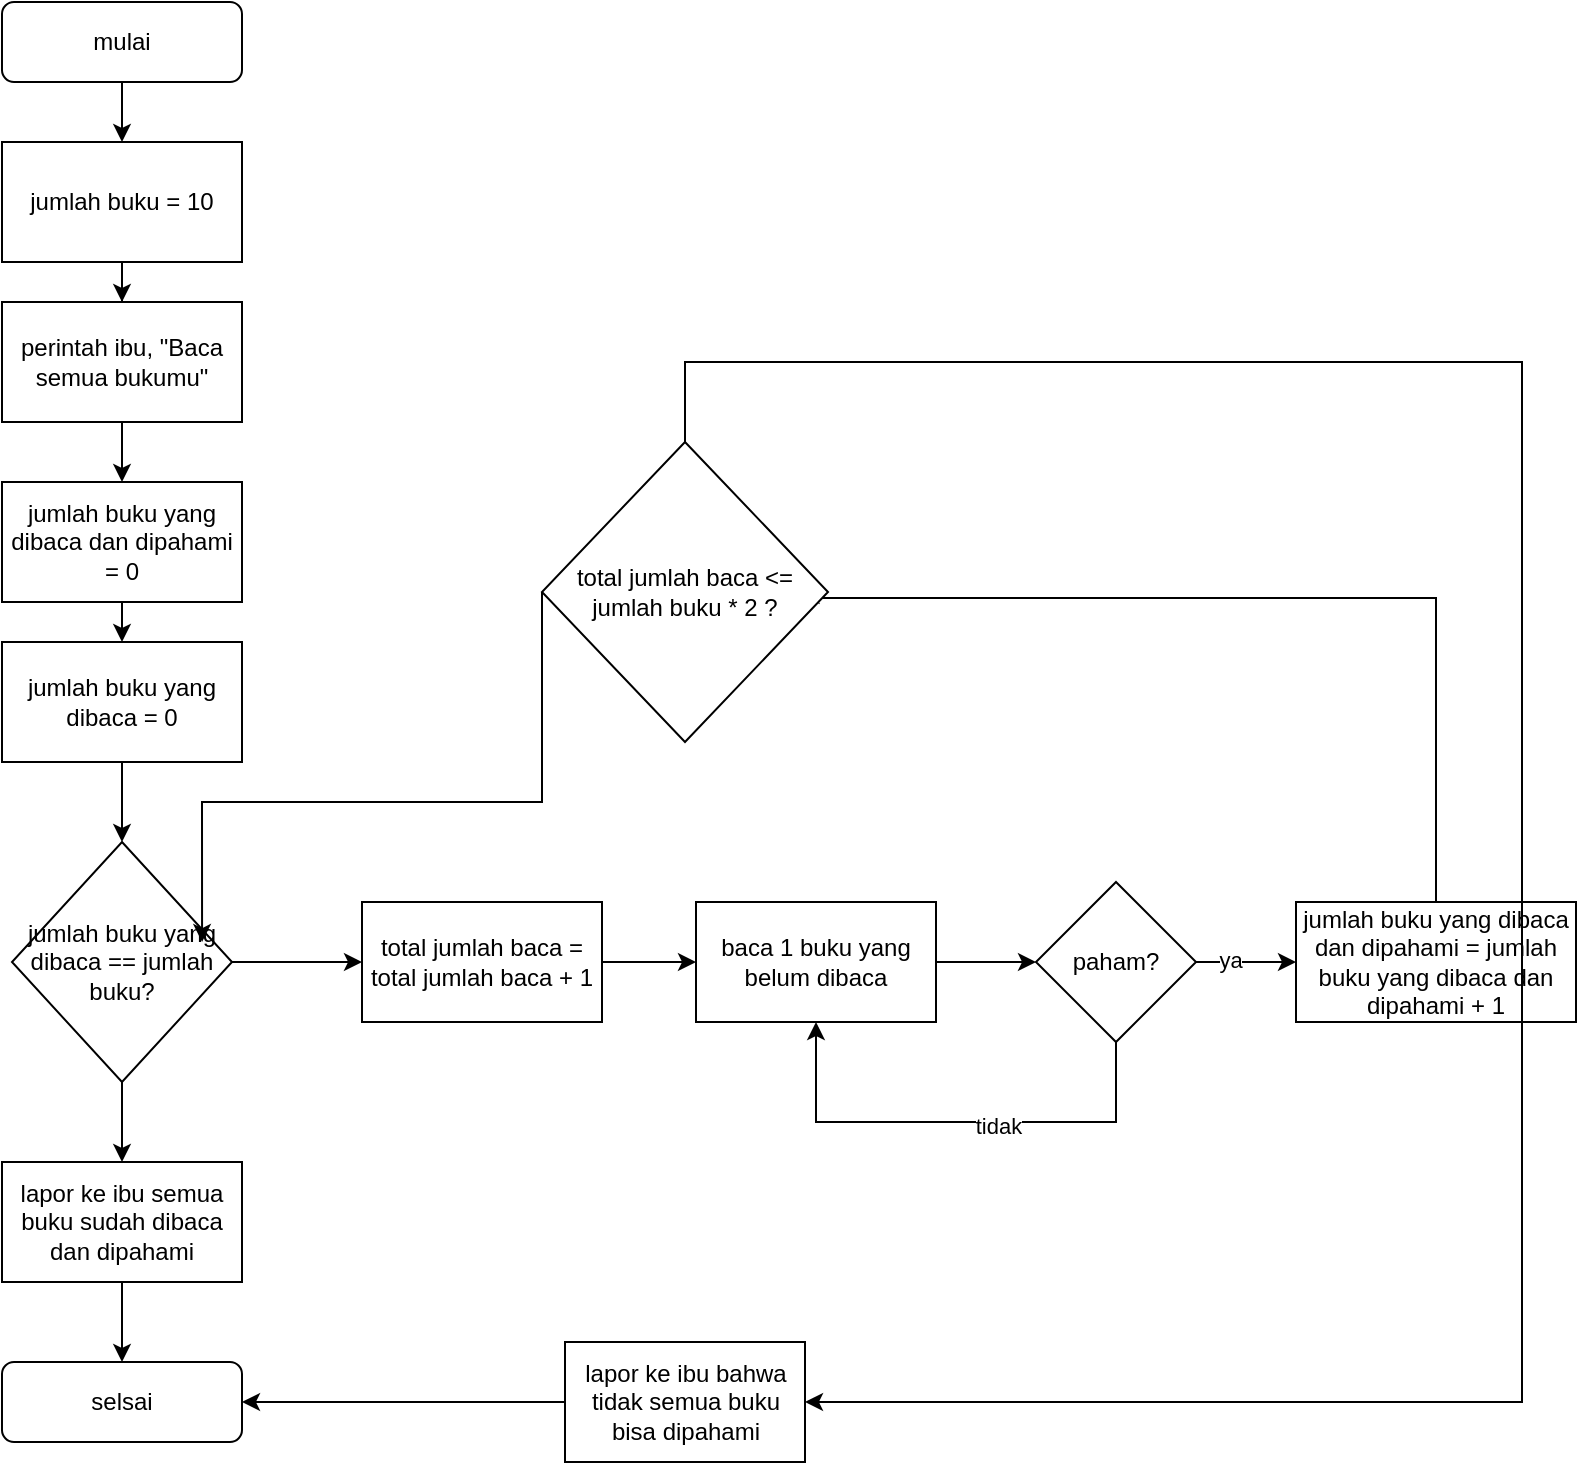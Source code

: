<mxfile version="21.7.2" type="github">
  <diagram id="C5RBs43oDa-KdzZeNtuy" name="Page-1">
    <mxGraphModel dx="1173" dy="595" grid="1" gridSize="10" guides="1" tooltips="1" connect="1" arrows="1" fold="1" page="1" pageScale="1" pageWidth="827" pageHeight="1169" math="0" shadow="0">
      <root>
        <mxCell id="WIyWlLk6GJQsqaUBKTNV-0" />
        <mxCell id="WIyWlLk6GJQsqaUBKTNV-1" parent="WIyWlLk6GJQsqaUBKTNV-0" />
        <mxCell id="QewNPFO5ow3r5f_CmoWt-3" value="" style="edgeStyle=orthogonalEdgeStyle;rounded=0;orthogonalLoop=1;jettySize=auto;html=1;" edge="1" parent="WIyWlLk6GJQsqaUBKTNV-1" source="WIyWlLk6GJQsqaUBKTNV-3" target="QewNPFO5ow3r5f_CmoWt-0">
          <mxGeometry relative="1" as="geometry" />
        </mxCell>
        <mxCell id="WIyWlLk6GJQsqaUBKTNV-3" value="mulai" style="rounded=1;whiteSpace=wrap;html=1;fontSize=12;glass=0;strokeWidth=1;shadow=0;" parent="WIyWlLk6GJQsqaUBKTNV-1" vertex="1">
          <mxGeometry x="40" y="30" width="120" height="40" as="geometry" />
        </mxCell>
        <mxCell id="WIyWlLk6GJQsqaUBKTNV-11" value="selsai" style="rounded=1;whiteSpace=wrap;html=1;fontSize=12;glass=0;strokeWidth=1;shadow=0;" parent="WIyWlLk6GJQsqaUBKTNV-1" vertex="1">
          <mxGeometry x="40" y="710" width="120" height="40" as="geometry" />
        </mxCell>
        <mxCell id="QewNPFO5ow3r5f_CmoWt-4" value="" style="edgeStyle=orthogonalEdgeStyle;rounded=0;orthogonalLoop=1;jettySize=auto;html=1;" edge="1" parent="WIyWlLk6GJQsqaUBKTNV-1" source="QewNPFO5ow3r5f_CmoWt-0" target="QewNPFO5ow3r5f_CmoWt-1">
          <mxGeometry relative="1" as="geometry" />
        </mxCell>
        <mxCell id="QewNPFO5ow3r5f_CmoWt-0" value="jumlah buku = 10" style="rounded=0;whiteSpace=wrap;html=1;" vertex="1" parent="WIyWlLk6GJQsqaUBKTNV-1">
          <mxGeometry x="40" y="100" width="120" height="60" as="geometry" />
        </mxCell>
        <mxCell id="QewNPFO5ow3r5f_CmoWt-25" value="" style="edgeStyle=orthogonalEdgeStyle;rounded=0;orthogonalLoop=1;jettySize=auto;html=1;" edge="1" parent="WIyWlLk6GJQsqaUBKTNV-1" source="QewNPFO5ow3r5f_CmoWt-1">
          <mxGeometry relative="1" as="geometry">
            <mxPoint x="100" y="270" as="targetPoint" />
          </mxGeometry>
        </mxCell>
        <mxCell id="QewNPFO5ow3r5f_CmoWt-1" value="perintah ibu, &quot;Baca semua bukumu&quot;" style="whiteSpace=wrap;html=1;rounded=0;" vertex="1" parent="WIyWlLk6GJQsqaUBKTNV-1">
          <mxGeometry x="40" y="180" width="120" height="60" as="geometry" />
        </mxCell>
        <mxCell id="QewNPFO5ow3r5f_CmoWt-10" value="" style="edgeStyle=orthogonalEdgeStyle;rounded=0;orthogonalLoop=1;jettySize=auto;html=1;" edge="1" parent="WIyWlLk6GJQsqaUBKTNV-1" source="QewNPFO5ow3r5f_CmoWt-5" target="QewNPFO5ow3r5f_CmoWt-7">
          <mxGeometry relative="1" as="geometry" />
        </mxCell>
        <mxCell id="QewNPFO5ow3r5f_CmoWt-5" value="jumlah buku yang dibaca = 0" style="whiteSpace=wrap;html=1;rounded=0;" vertex="1" parent="WIyWlLk6GJQsqaUBKTNV-1">
          <mxGeometry x="40" y="350" width="120" height="60" as="geometry" />
        </mxCell>
        <mxCell id="QewNPFO5ow3r5f_CmoWt-9" value="" style="edgeStyle=orthogonalEdgeStyle;rounded=0;orthogonalLoop=1;jettySize=auto;html=1;" edge="1" parent="WIyWlLk6GJQsqaUBKTNV-1" source="QewNPFO5ow3r5f_CmoWt-7" target="QewNPFO5ow3r5f_CmoWt-8">
          <mxGeometry relative="1" as="geometry" />
        </mxCell>
        <mxCell id="QewNPFO5ow3r5f_CmoWt-12" value="" style="edgeStyle=orthogonalEdgeStyle;rounded=0;orthogonalLoop=1;jettySize=auto;html=1;" edge="1" parent="WIyWlLk6GJQsqaUBKTNV-1" source="QewNPFO5ow3r5f_CmoWt-29" target="QewNPFO5ow3r5f_CmoWt-11">
          <mxGeometry relative="1" as="geometry" />
        </mxCell>
        <mxCell id="QewNPFO5ow3r5f_CmoWt-7" value="jumlah buku yang dibaca == jumlah buku?" style="rhombus;whiteSpace=wrap;html=1;" vertex="1" parent="WIyWlLk6GJQsqaUBKTNV-1">
          <mxGeometry x="45" y="450" width="110" height="120" as="geometry" />
        </mxCell>
        <mxCell id="QewNPFO5ow3r5f_CmoWt-38" value="" style="edgeStyle=orthogonalEdgeStyle;rounded=0;orthogonalLoop=1;jettySize=auto;html=1;" edge="1" parent="WIyWlLk6GJQsqaUBKTNV-1" source="QewNPFO5ow3r5f_CmoWt-8" target="WIyWlLk6GJQsqaUBKTNV-11">
          <mxGeometry relative="1" as="geometry" />
        </mxCell>
        <mxCell id="QewNPFO5ow3r5f_CmoWt-8" value="lapor ke ibu semua buku sudah dibaca dan dipahami" style="whiteSpace=wrap;html=1;" vertex="1" parent="WIyWlLk6GJQsqaUBKTNV-1">
          <mxGeometry x="40" y="610" width="120" height="60" as="geometry" />
        </mxCell>
        <mxCell id="QewNPFO5ow3r5f_CmoWt-14" value="" style="edgeStyle=orthogonalEdgeStyle;rounded=0;orthogonalLoop=1;jettySize=auto;html=1;entryX=0;entryY=0.5;entryDx=0;entryDy=0;" edge="1" parent="WIyWlLk6GJQsqaUBKTNV-1" source="QewNPFO5ow3r5f_CmoWt-11" target="QewNPFO5ow3r5f_CmoWt-19">
          <mxGeometry relative="1" as="geometry" />
        </mxCell>
        <mxCell id="QewNPFO5ow3r5f_CmoWt-11" value="baca 1 buku yang belum dibaca" style="whiteSpace=wrap;html=1;" vertex="1" parent="WIyWlLk6GJQsqaUBKTNV-1">
          <mxGeometry x="387" y="480" width="120" height="60" as="geometry" />
        </mxCell>
        <mxCell id="QewNPFO5ow3r5f_CmoWt-32" style="edgeStyle=orthogonalEdgeStyle;rounded=0;orthogonalLoop=1;jettySize=auto;html=1;exitX=0.5;exitY=0;exitDx=0;exitDy=0;entryX=0.94;entryY=0.479;entryDx=0;entryDy=0;entryPerimeter=0;" edge="1" parent="WIyWlLk6GJQsqaUBKTNV-1" source="QewNPFO5ow3r5f_CmoWt-13" target="QewNPFO5ow3r5f_CmoWt-31">
          <mxGeometry relative="1" as="geometry">
            <Array as="points">
              <mxPoint x="757" y="328" />
            </Array>
          </mxGeometry>
        </mxCell>
        <mxCell id="QewNPFO5ow3r5f_CmoWt-13" value="jumlah buku yang dibaca dan dipahami = jumlah buku yang dibaca dan dipahami + 1" style="whiteSpace=wrap;html=1;" vertex="1" parent="WIyWlLk6GJQsqaUBKTNV-1">
          <mxGeometry x="687" y="480" width="140" height="60" as="geometry" />
        </mxCell>
        <mxCell id="QewNPFO5ow3r5f_CmoWt-20" value="" style="edgeStyle=orthogonalEdgeStyle;rounded=0;orthogonalLoop=1;jettySize=auto;html=1;" edge="1" parent="WIyWlLk6GJQsqaUBKTNV-1" source="QewNPFO5ow3r5f_CmoWt-19" target="QewNPFO5ow3r5f_CmoWt-13">
          <mxGeometry relative="1" as="geometry" />
        </mxCell>
        <mxCell id="QewNPFO5ow3r5f_CmoWt-23" value="ya" style="edgeLabel;html=1;align=center;verticalAlign=middle;resizable=0;points=[];" vertex="1" connectable="0" parent="QewNPFO5ow3r5f_CmoWt-20">
          <mxGeometry x="-0.32" y="1" relative="1" as="geometry">
            <mxPoint as="offset" />
          </mxGeometry>
        </mxCell>
        <mxCell id="QewNPFO5ow3r5f_CmoWt-21" style="edgeStyle=orthogonalEdgeStyle;rounded=0;orthogonalLoop=1;jettySize=auto;html=1;entryX=0.5;entryY=1;entryDx=0;entryDy=0;" edge="1" parent="WIyWlLk6GJQsqaUBKTNV-1" source="QewNPFO5ow3r5f_CmoWt-19" target="QewNPFO5ow3r5f_CmoWt-11">
          <mxGeometry relative="1" as="geometry">
            <Array as="points">
              <mxPoint x="597" y="590" />
              <mxPoint x="447" y="590" />
            </Array>
          </mxGeometry>
        </mxCell>
        <mxCell id="QewNPFO5ow3r5f_CmoWt-22" value="tidak" style="edgeLabel;html=1;align=center;verticalAlign=middle;resizable=0;points=[];" vertex="1" connectable="0" parent="QewNPFO5ow3r5f_CmoWt-21">
          <mxGeometry x="-0.17" y="2" relative="1" as="geometry">
            <mxPoint as="offset" />
          </mxGeometry>
        </mxCell>
        <mxCell id="QewNPFO5ow3r5f_CmoWt-19" value="paham?" style="rhombus;whiteSpace=wrap;html=1;" vertex="1" parent="WIyWlLk6GJQsqaUBKTNV-1">
          <mxGeometry x="557" y="470" width="80" height="80" as="geometry" />
        </mxCell>
        <mxCell id="QewNPFO5ow3r5f_CmoWt-26" style="edgeStyle=orthogonalEdgeStyle;rounded=0;orthogonalLoop=1;jettySize=auto;html=1;exitX=0.5;exitY=1;exitDx=0;exitDy=0;entryX=0.5;entryY=0;entryDx=0;entryDy=0;" edge="1" parent="WIyWlLk6GJQsqaUBKTNV-1" target="QewNPFO5ow3r5f_CmoWt-5">
          <mxGeometry relative="1" as="geometry">
            <mxPoint x="100" y="330" as="sourcePoint" />
          </mxGeometry>
        </mxCell>
        <mxCell id="QewNPFO5ow3r5f_CmoWt-28" value="jumlah buku yang dibaca dan dipahami = 0" style="rounded=0;whiteSpace=wrap;html=1;" vertex="1" parent="WIyWlLk6GJQsqaUBKTNV-1">
          <mxGeometry x="40" y="270" width="120" height="60" as="geometry" />
        </mxCell>
        <mxCell id="QewNPFO5ow3r5f_CmoWt-30" value="" style="edgeStyle=orthogonalEdgeStyle;rounded=0;orthogonalLoop=1;jettySize=auto;html=1;" edge="1" parent="WIyWlLk6GJQsqaUBKTNV-1" source="QewNPFO5ow3r5f_CmoWt-7" target="QewNPFO5ow3r5f_CmoWt-29">
          <mxGeometry relative="1" as="geometry">
            <mxPoint x="155" y="510" as="sourcePoint" />
            <mxPoint x="387" y="510" as="targetPoint" />
          </mxGeometry>
        </mxCell>
        <mxCell id="QewNPFO5ow3r5f_CmoWt-29" value="total jumlah baca = total jumlah baca + 1" style="rounded=0;whiteSpace=wrap;html=1;" vertex="1" parent="WIyWlLk6GJQsqaUBKTNV-1">
          <mxGeometry x="220" y="480" width="120" height="60" as="geometry" />
        </mxCell>
        <mxCell id="QewNPFO5ow3r5f_CmoWt-34" style="edgeStyle=orthogonalEdgeStyle;rounded=0;orthogonalLoop=1;jettySize=auto;html=1;exitX=0;exitY=0.5;exitDx=0;exitDy=0;entryX=0.864;entryY=0.417;entryDx=0;entryDy=0;entryPerimeter=0;" edge="1" parent="WIyWlLk6GJQsqaUBKTNV-1" source="QewNPFO5ow3r5f_CmoWt-31" target="QewNPFO5ow3r5f_CmoWt-7">
          <mxGeometry relative="1" as="geometry">
            <Array as="points">
              <mxPoint x="310" y="430" />
              <mxPoint x="140" y="430" />
            </Array>
          </mxGeometry>
        </mxCell>
        <mxCell id="QewNPFO5ow3r5f_CmoWt-40" style="edgeStyle=orthogonalEdgeStyle;rounded=0;orthogonalLoop=1;jettySize=auto;html=1;entryX=1;entryY=0.5;entryDx=0;entryDy=0;" edge="1" parent="WIyWlLk6GJQsqaUBKTNV-1" source="QewNPFO5ow3r5f_CmoWt-31" target="QewNPFO5ow3r5f_CmoWt-35">
          <mxGeometry relative="1" as="geometry">
            <Array as="points">
              <mxPoint x="382" y="210" />
              <mxPoint x="800" y="210" />
              <mxPoint x="800" y="730" />
            </Array>
          </mxGeometry>
        </mxCell>
        <mxCell id="QewNPFO5ow3r5f_CmoWt-31" value="total jumlah baca &amp;lt;= jumlah buku * 2 ?" style="rhombus;whiteSpace=wrap;html=1;" vertex="1" parent="WIyWlLk6GJQsqaUBKTNV-1">
          <mxGeometry x="310" y="250" width="143" height="150" as="geometry" />
        </mxCell>
        <mxCell id="QewNPFO5ow3r5f_CmoWt-41" style="edgeStyle=orthogonalEdgeStyle;rounded=0;orthogonalLoop=1;jettySize=auto;html=1;" edge="1" parent="WIyWlLk6GJQsqaUBKTNV-1" source="QewNPFO5ow3r5f_CmoWt-35" target="WIyWlLk6GJQsqaUBKTNV-11">
          <mxGeometry relative="1" as="geometry" />
        </mxCell>
        <mxCell id="QewNPFO5ow3r5f_CmoWt-35" value="lapor ke ibu bahwa tidak semua buku bisa dipahami" style="whiteSpace=wrap;html=1;" vertex="1" parent="WIyWlLk6GJQsqaUBKTNV-1">
          <mxGeometry x="321.5" y="700" width="120" height="60" as="geometry" />
        </mxCell>
      </root>
    </mxGraphModel>
  </diagram>
</mxfile>

